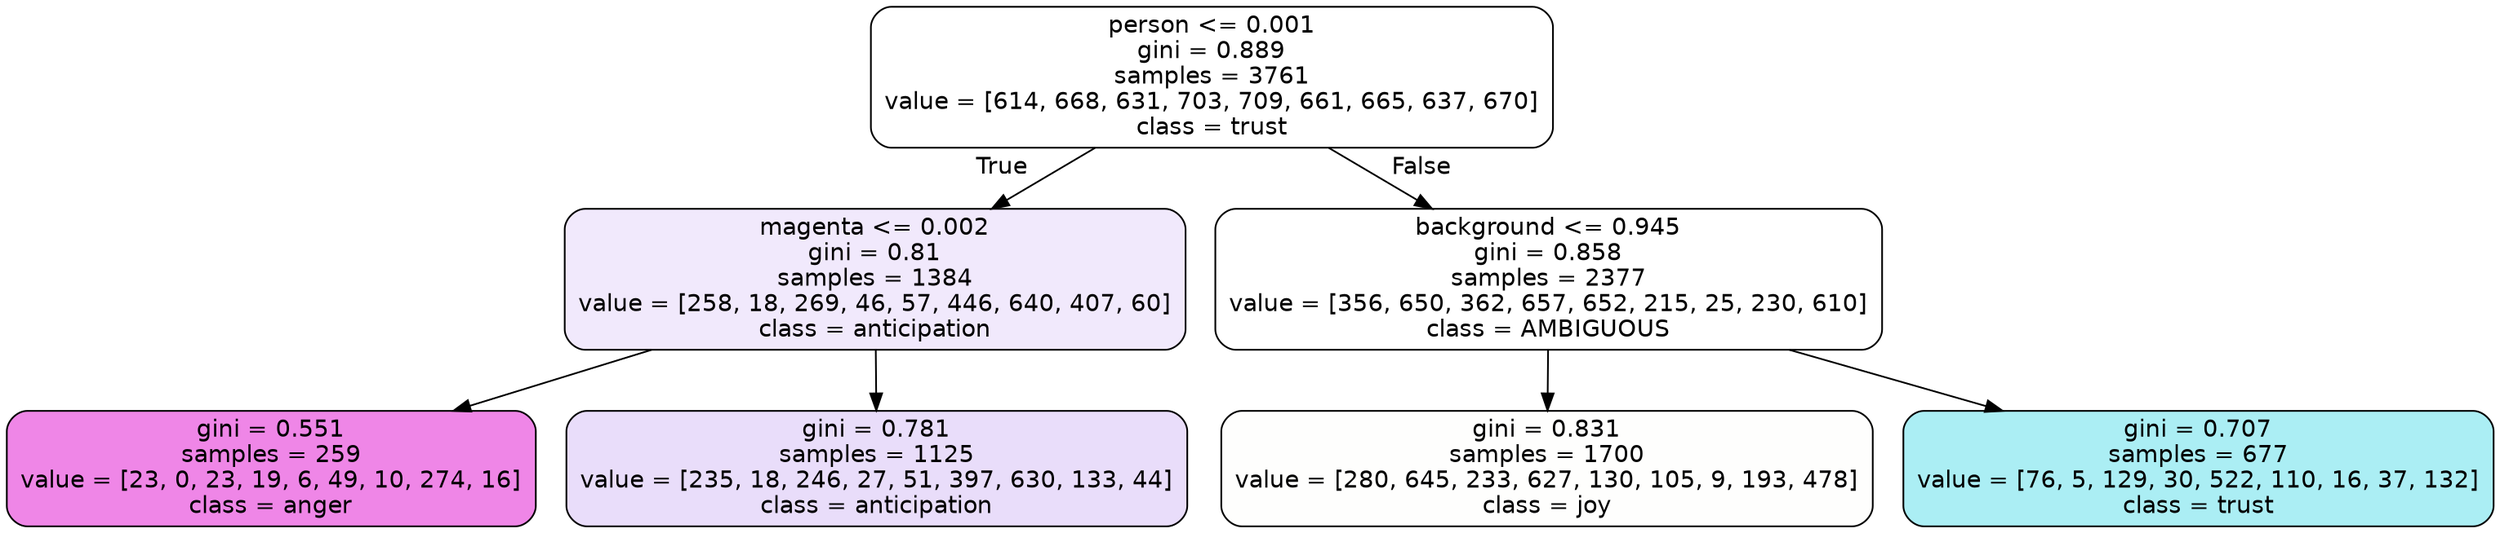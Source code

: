 digraph Tree {
node [shape=box, style="filled, rounded", color="black", fontname=helvetica] ;
edge [fontname=helvetica] ;
0 [label="person <= 0.001\ngini = 0.889\nsamples = 3761\nvalue = [614, 668, 631, 703, 709, 661, 665, 637, 670]\nclass = trust", fillcolor="#39d7e500"] ;
1 [label="magenta <= 0.002\ngini = 0.81\nsamples = 1384\nvalue = [258, 18, 269, 46, 57, 446, 640, 407, 60]\nclass = anticipation", fillcolor="#8139e51c"] ;
0 -> 1 [labeldistance=2.5, labelangle=45, headlabel="True"] ;
2 [label="gini = 0.551\nsamples = 259\nvalue = [23, 0, 23, 19, 6, 49, 10, 274, 16]\nclass = anger", fillcolor="#e539d79b"] ;
1 -> 2 ;
3 [label="gini = 0.781\nsamples = 1125\nvalue = [235, 18, 246, 27, 51, 397, 630, 133, 44]\nclass = anticipation", fillcolor="#8139e52b"] ;
1 -> 3 ;
4 [label="background <= 0.945\ngini = 0.858\nsamples = 2377\nvalue = [356, 650, 362, 657, 652, 215, 25, 230, 610]\nclass = AMBIGUOUS", fillcolor="#39e58100"] ;
0 -> 4 [labeldistance=2.5, labelangle=-45, headlabel="False"] ;
5 [label="gini = 0.831\nsamples = 1700\nvalue = [280, 645, 233, 627, 130, 105, 9, 193, 478]\nclass = joy", fillcolor="#d7e53902"] ;
4 -> 5 ;
6 [label="gini = 0.707\nsamples = 677\nvalue = [76, 5, 129, 30, 522, 110, 16, 37, 132]\nclass = trust", fillcolor="#39d7e56c"] ;
4 -> 6 ;
}